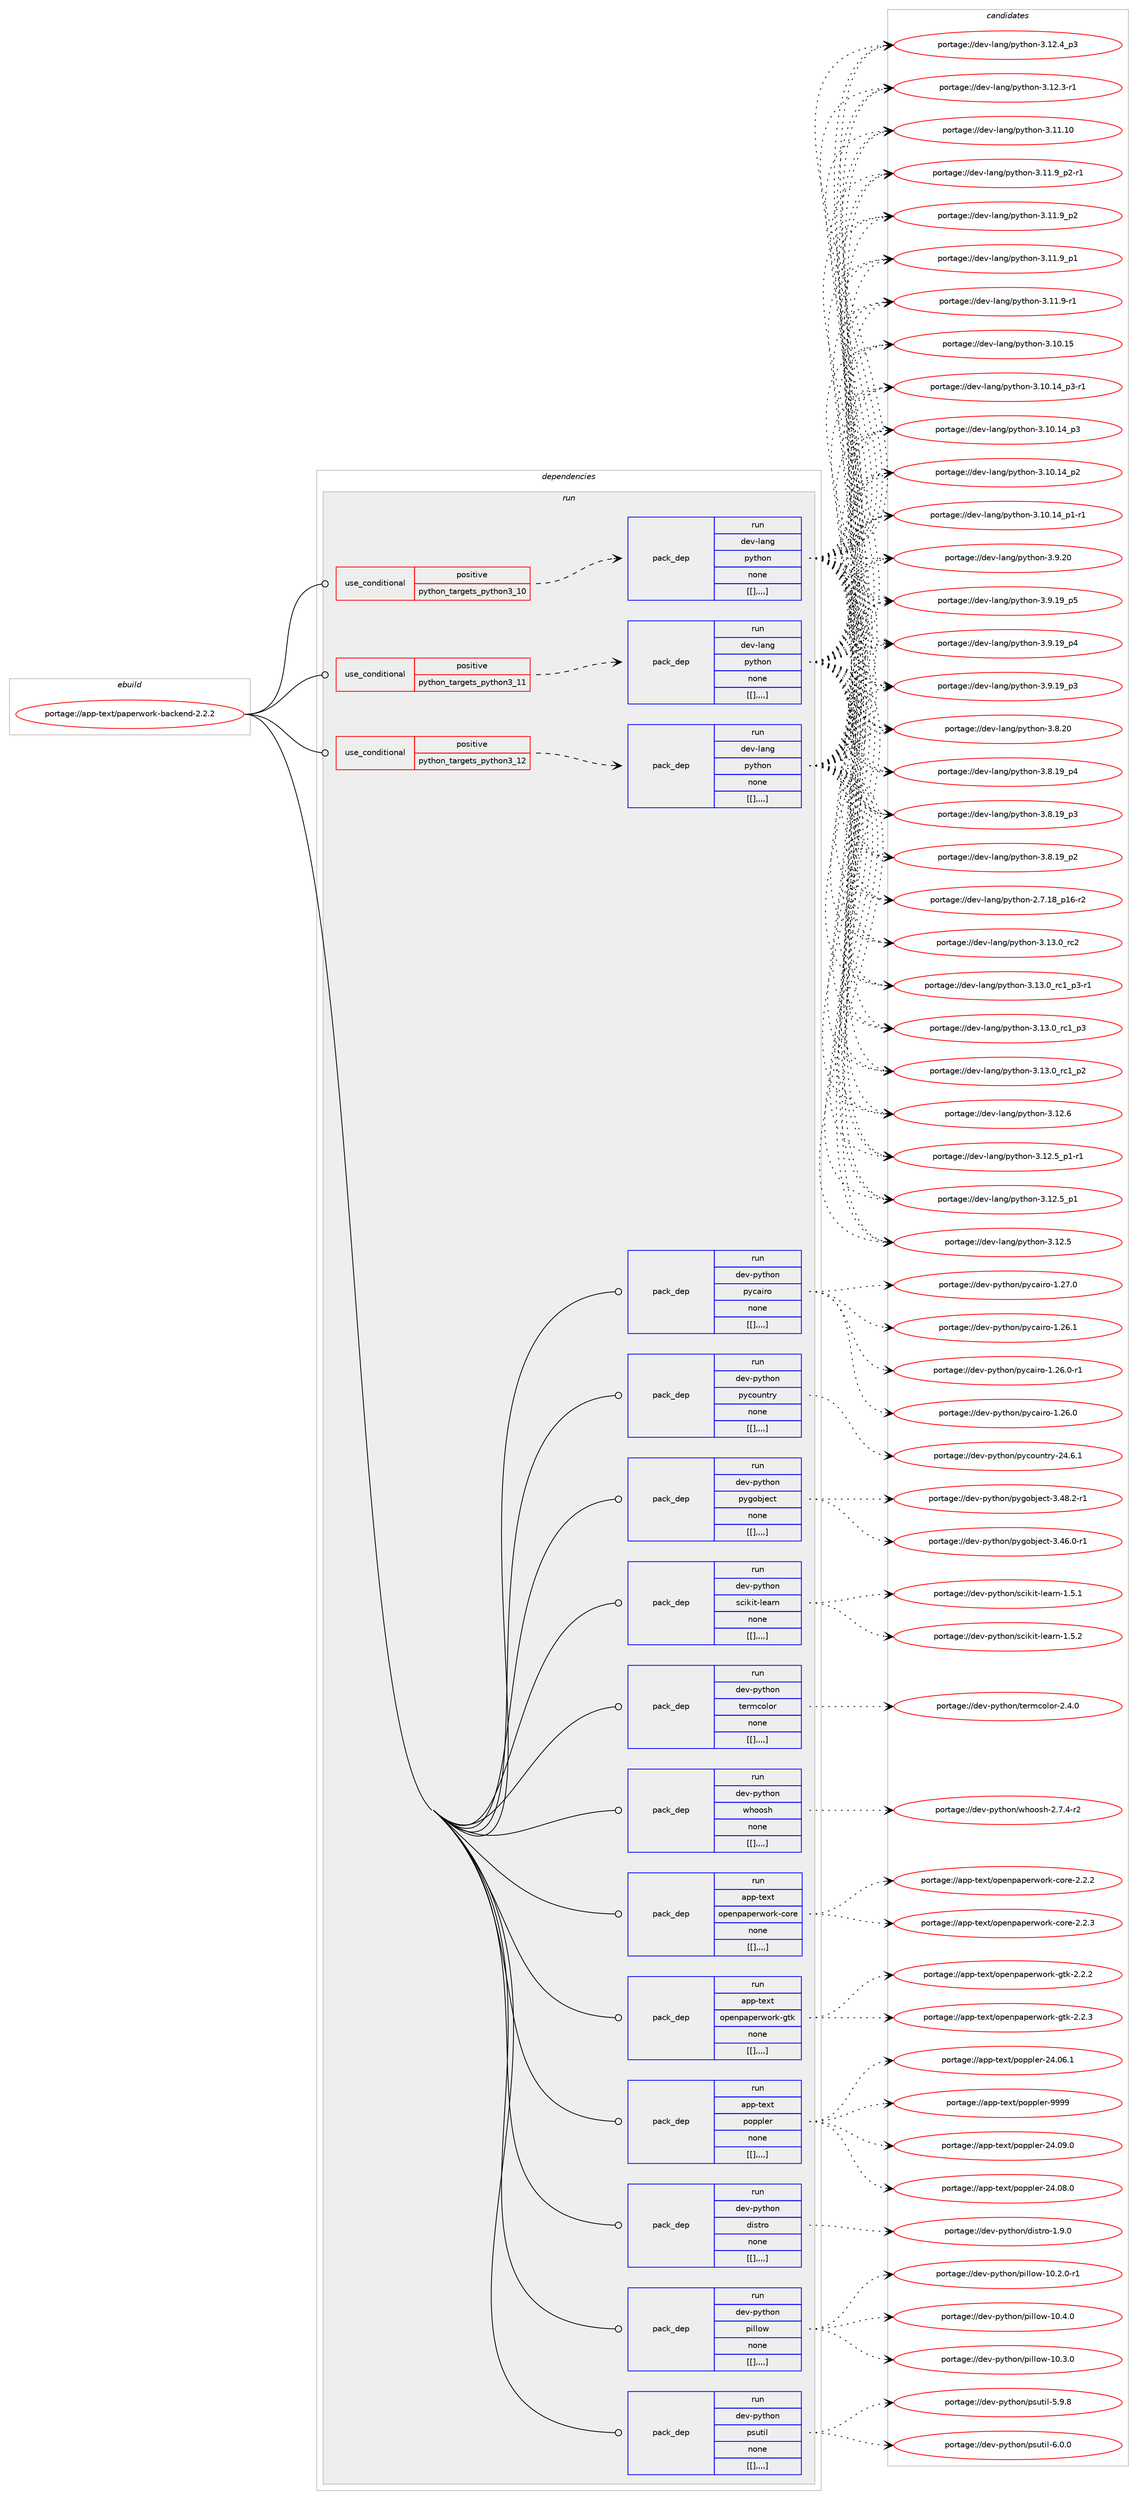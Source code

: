 digraph prolog {

# *************
# Graph options
# *************

newrank=true;
concentrate=true;
compound=true;
graph [rankdir=LR,fontname=Helvetica,fontsize=10,ranksep=1.5];#, ranksep=2.5, nodesep=0.2];
edge  [arrowhead=vee];
node  [fontname=Helvetica,fontsize=10];

# **********
# The ebuild
# **********

subgraph cluster_leftcol {
color=gray;
label=<<i>ebuild</i>>;
id [label="portage://app-text/paperwork-backend-2.2.2", color=red, width=4, href="../app-text/paperwork-backend-2.2.2.svg"];
}

# ****************
# The dependencies
# ****************

subgraph cluster_midcol {
color=gray;
label=<<i>dependencies</i>>;
subgraph cluster_compile {
fillcolor="#eeeeee";
style=filled;
label=<<i>compile</i>>;
}
subgraph cluster_compileandrun {
fillcolor="#eeeeee";
style=filled;
label=<<i>compile and run</i>>;
}
subgraph cluster_run {
fillcolor="#eeeeee";
style=filled;
label=<<i>run</i>>;
subgraph cond15482 {
dependency57332 [label=<<TABLE BORDER="0" CELLBORDER="1" CELLSPACING="0" CELLPADDING="4"><TR><TD ROWSPAN="3" CELLPADDING="10">use_conditional</TD></TR><TR><TD>positive</TD></TR><TR><TD>python_targets_python3_10</TD></TR></TABLE>>, shape=none, color=red];
subgraph pack41345 {
dependency57333 [label=<<TABLE BORDER="0" CELLBORDER="1" CELLSPACING="0" CELLPADDING="4" WIDTH="220"><TR><TD ROWSPAN="6" CELLPADDING="30">pack_dep</TD></TR><TR><TD WIDTH="110">run</TD></TR><TR><TD>dev-lang</TD></TR><TR><TD>python</TD></TR><TR><TD>none</TD></TR><TR><TD>[[],,,,]</TD></TR></TABLE>>, shape=none, color=blue];
}
dependency57332:e -> dependency57333:w [weight=20,style="dashed",arrowhead="vee"];
}
id:e -> dependency57332:w [weight=20,style="solid",arrowhead="odot"];
subgraph cond15483 {
dependency57334 [label=<<TABLE BORDER="0" CELLBORDER="1" CELLSPACING="0" CELLPADDING="4"><TR><TD ROWSPAN="3" CELLPADDING="10">use_conditional</TD></TR><TR><TD>positive</TD></TR><TR><TD>python_targets_python3_11</TD></TR></TABLE>>, shape=none, color=red];
subgraph pack41346 {
dependency57335 [label=<<TABLE BORDER="0" CELLBORDER="1" CELLSPACING="0" CELLPADDING="4" WIDTH="220"><TR><TD ROWSPAN="6" CELLPADDING="30">pack_dep</TD></TR><TR><TD WIDTH="110">run</TD></TR><TR><TD>dev-lang</TD></TR><TR><TD>python</TD></TR><TR><TD>none</TD></TR><TR><TD>[[],,,,]</TD></TR></TABLE>>, shape=none, color=blue];
}
dependency57334:e -> dependency57335:w [weight=20,style="dashed",arrowhead="vee"];
}
id:e -> dependency57334:w [weight=20,style="solid",arrowhead="odot"];
subgraph cond15484 {
dependency57336 [label=<<TABLE BORDER="0" CELLBORDER="1" CELLSPACING="0" CELLPADDING="4"><TR><TD ROWSPAN="3" CELLPADDING="10">use_conditional</TD></TR><TR><TD>positive</TD></TR><TR><TD>python_targets_python3_12</TD></TR></TABLE>>, shape=none, color=red];
subgraph pack41347 {
dependency57337 [label=<<TABLE BORDER="0" CELLBORDER="1" CELLSPACING="0" CELLPADDING="4" WIDTH="220"><TR><TD ROWSPAN="6" CELLPADDING="30">pack_dep</TD></TR><TR><TD WIDTH="110">run</TD></TR><TR><TD>dev-lang</TD></TR><TR><TD>python</TD></TR><TR><TD>none</TD></TR><TR><TD>[[],,,,]</TD></TR></TABLE>>, shape=none, color=blue];
}
dependency57336:e -> dependency57337:w [weight=20,style="dashed",arrowhead="vee"];
}
id:e -> dependency57336:w [weight=20,style="solid",arrowhead="odot"];
subgraph pack41348 {
dependency57338 [label=<<TABLE BORDER="0" CELLBORDER="1" CELLSPACING="0" CELLPADDING="4" WIDTH="220"><TR><TD ROWSPAN="6" CELLPADDING="30">pack_dep</TD></TR><TR><TD WIDTH="110">run</TD></TR><TR><TD>app-text</TD></TR><TR><TD>openpaperwork-core</TD></TR><TR><TD>none</TD></TR><TR><TD>[[],,,,]</TD></TR></TABLE>>, shape=none, color=blue];
}
id:e -> dependency57338:w [weight=20,style="solid",arrowhead="odot"];
subgraph pack41349 {
dependency57339 [label=<<TABLE BORDER="0" CELLBORDER="1" CELLSPACING="0" CELLPADDING="4" WIDTH="220"><TR><TD ROWSPAN="6" CELLPADDING="30">pack_dep</TD></TR><TR><TD WIDTH="110">run</TD></TR><TR><TD>app-text</TD></TR><TR><TD>openpaperwork-gtk</TD></TR><TR><TD>none</TD></TR><TR><TD>[[],,,,]</TD></TR></TABLE>>, shape=none, color=blue];
}
id:e -> dependency57339:w [weight=20,style="solid",arrowhead="odot"];
subgraph pack41350 {
dependency57340 [label=<<TABLE BORDER="0" CELLBORDER="1" CELLSPACING="0" CELLPADDING="4" WIDTH="220"><TR><TD ROWSPAN="6" CELLPADDING="30">pack_dep</TD></TR><TR><TD WIDTH="110">run</TD></TR><TR><TD>app-text</TD></TR><TR><TD>poppler</TD></TR><TR><TD>none</TD></TR><TR><TD>[[],,,,]</TD></TR></TABLE>>, shape=none, color=blue];
}
id:e -> dependency57340:w [weight=20,style="solid",arrowhead="odot"];
subgraph pack41351 {
dependency57341 [label=<<TABLE BORDER="0" CELLBORDER="1" CELLSPACING="0" CELLPADDING="4" WIDTH="220"><TR><TD ROWSPAN="6" CELLPADDING="30">pack_dep</TD></TR><TR><TD WIDTH="110">run</TD></TR><TR><TD>dev-python</TD></TR><TR><TD>distro</TD></TR><TR><TD>none</TD></TR><TR><TD>[[],,,,]</TD></TR></TABLE>>, shape=none, color=blue];
}
id:e -> dependency57341:w [weight=20,style="solid",arrowhead="odot"];
subgraph pack41352 {
dependency57342 [label=<<TABLE BORDER="0" CELLBORDER="1" CELLSPACING="0" CELLPADDING="4" WIDTH="220"><TR><TD ROWSPAN="6" CELLPADDING="30">pack_dep</TD></TR><TR><TD WIDTH="110">run</TD></TR><TR><TD>dev-python</TD></TR><TR><TD>pillow</TD></TR><TR><TD>none</TD></TR><TR><TD>[[],,,,]</TD></TR></TABLE>>, shape=none, color=blue];
}
id:e -> dependency57342:w [weight=20,style="solid",arrowhead="odot"];
subgraph pack41353 {
dependency57343 [label=<<TABLE BORDER="0" CELLBORDER="1" CELLSPACING="0" CELLPADDING="4" WIDTH="220"><TR><TD ROWSPAN="6" CELLPADDING="30">pack_dep</TD></TR><TR><TD WIDTH="110">run</TD></TR><TR><TD>dev-python</TD></TR><TR><TD>psutil</TD></TR><TR><TD>none</TD></TR><TR><TD>[[],,,,]</TD></TR></TABLE>>, shape=none, color=blue];
}
id:e -> dependency57343:w [weight=20,style="solid",arrowhead="odot"];
subgraph pack41354 {
dependency57344 [label=<<TABLE BORDER="0" CELLBORDER="1" CELLSPACING="0" CELLPADDING="4" WIDTH="220"><TR><TD ROWSPAN="6" CELLPADDING="30">pack_dep</TD></TR><TR><TD WIDTH="110">run</TD></TR><TR><TD>dev-python</TD></TR><TR><TD>pycairo</TD></TR><TR><TD>none</TD></TR><TR><TD>[[],,,,]</TD></TR></TABLE>>, shape=none, color=blue];
}
id:e -> dependency57344:w [weight=20,style="solid",arrowhead="odot"];
subgraph pack41355 {
dependency57345 [label=<<TABLE BORDER="0" CELLBORDER="1" CELLSPACING="0" CELLPADDING="4" WIDTH="220"><TR><TD ROWSPAN="6" CELLPADDING="30">pack_dep</TD></TR><TR><TD WIDTH="110">run</TD></TR><TR><TD>dev-python</TD></TR><TR><TD>pycountry</TD></TR><TR><TD>none</TD></TR><TR><TD>[[],,,,]</TD></TR></TABLE>>, shape=none, color=blue];
}
id:e -> dependency57345:w [weight=20,style="solid",arrowhead="odot"];
subgraph pack41356 {
dependency57346 [label=<<TABLE BORDER="0" CELLBORDER="1" CELLSPACING="0" CELLPADDING="4" WIDTH="220"><TR><TD ROWSPAN="6" CELLPADDING="30">pack_dep</TD></TR><TR><TD WIDTH="110">run</TD></TR><TR><TD>dev-python</TD></TR><TR><TD>pygobject</TD></TR><TR><TD>none</TD></TR><TR><TD>[[],,,,]</TD></TR></TABLE>>, shape=none, color=blue];
}
id:e -> dependency57346:w [weight=20,style="solid",arrowhead="odot"];
subgraph pack41357 {
dependency57347 [label=<<TABLE BORDER="0" CELLBORDER="1" CELLSPACING="0" CELLPADDING="4" WIDTH="220"><TR><TD ROWSPAN="6" CELLPADDING="30">pack_dep</TD></TR><TR><TD WIDTH="110">run</TD></TR><TR><TD>dev-python</TD></TR><TR><TD>scikit-learn</TD></TR><TR><TD>none</TD></TR><TR><TD>[[],,,,]</TD></TR></TABLE>>, shape=none, color=blue];
}
id:e -> dependency57347:w [weight=20,style="solid",arrowhead="odot"];
subgraph pack41358 {
dependency57348 [label=<<TABLE BORDER="0" CELLBORDER="1" CELLSPACING="0" CELLPADDING="4" WIDTH="220"><TR><TD ROWSPAN="6" CELLPADDING="30">pack_dep</TD></TR><TR><TD WIDTH="110">run</TD></TR><TR><TD>dev-python</TD></TR><TR><TD>termcolor</TD></TR><TR><TD>none</TD></TR><TR><TD>[[],,,,]</TD></TR></TABLE>>, shape=none, color=blue];
}
id:e -> dependency57348:w [weight=20,style="solid",arrowhead="odot"];
subgraph pack41359 {
dependency57349 [label=<<TABLE BORDER="0" CELLBORDER="1" CELLSPACING="0" CELLPADDING="4" WIDTH="220"><TR><TD ROWSPAN="6" CELLPADDING="30">pack_dep</TD></TR><TR><TD WIDTH="110">run</TD></TR><TR><TD>dev-python</TD></TR><TR><TD>whoosh</TD></TR><TR><TD>none</TD></TR><TR><TD>[[],,,,]</TD></TR></TABLE>>, shape=none, color=blue];
}
id:e -> dependency57349:w [weight=20,style="solid",arrowhead="odot"];
}
}

# **************
# The candidates
# **************

subgraph cluster_choices {
rank=same;
color=gray;
label=<<i>candidates</i>>;

subgraph choice41345 {
color=black;
nodesep=1;
choice10010111845108971101034711212111610411111045514649514648951149950 [label="portage://dev-lang/python-3.13.0_rc2", color=red, width=4,href="../dev-lang/python-3.13.0_rc2.svg"];
choice1001011184510897110103471121211161041111104551464951464895114994995112514511449 [label="portage://dev-lang/python-3.13.0_rc1_p3-r1", color=red, width=4,href="../dev-lang/python-3.13.0_rc1_p3-r1.svg"];
choice100101118451089711010347112121116104111110455146495146489511499499511251 [label="portage://dev-lang/python-3.13.0_rc1_p3", color=red, width=4,href="../dev-lang/python-3.13.0_rc1_p3.svg"];
choice100101118451089711010347112121116104111110455146495146489511499499511250 [label="portage://dev-lang/python-3.13.0_rc1_p2", color=red, width=4,href="../dev-lang/python-3.13.0_rc1_p2.svg"];
choice10010111845108971101034711212111610411111045514649504654 [label="portage://dev-lang/python-3.12.6", color=red, width=4,href="../dev-lang/python-3.12.6.svg"];
choice1001011184510897110103471121211161041111104551464950465395112494511449 [label="portage://dev-lang/python-3.12.5_p1-r1", color=red, width=4,href="../dev-lang/python-3.12.5_p1-r1.svg"];
choice100101118451089711010347112121116104111110455146495046539511249 [label="portage://dev-lang/python-3.12.5_p1", color=red, width=4,href="../dev-lang/python-3.12.5_p1.svg"];
choice10010111845108971101034711212111610411111045514649504653 [label="portage://dev-lang/python-3.12.5", color=red, width=4,href="../dev-lang/python-3.12.5.svg"];
choice100101118451089711010347112121116104111110455146495046529511251 [label="portage://dev-lang/python-3.12.4_p3", color=red, width=4,href="../dev-lang/python-3.12.4_p3.svg"];
choice100101118451089711010347112121116104111110455146495046514511449 [label="portage://dev-lang/python-3.12.3-r1", color=red, width=4,href="../dev-lang/python-3.12.3-r1.svg"];
choice1001011184510897110103471121211161041111104551464949464948 [label="portage://dev-lang/python-3.11.10", color=red, width=4,href="../dev-lang/python-3.11.10.svg"];
choice1001011184510897110103471121211161041111104551464949465795112504511449 [label="portage://dev-lang/python-3.11.9_p2-r1", color=red, width=4,href="../dev-lang/python-3.11.9_p2-r1.svg"];
choice100101118451089711010347112121116104111110455146494946579511250 [label="portage://dev-lang/python-3.11.9_p2", color=red, width=4,href="../dev-lang/python-3.11.9_p2.svg"];
choice100101118451089711010347112121116104111110455146494946579511249 [label="portage://dev-lang/python-3.11.9_p1", color=red, width=4,href="../dev-lang/python-3.11.9_p1.svg"];
choice100101118451089711010347112121116104111110455146494946574511449 [label="portage://dev-lang/python-3.11.9-r1", color=red, width=4,href="../dev-lang/python-3.11.9-r1.svg"];
choice1001011184510897110103471121211161041111104551464948464953 [label="portage://dev-lang/python-3.10.15", color=red, width=4,href="../dev-lang/python-3.10.15.svg"];
choice100101118451089711010347112121116104111110455146494846495295112514511449 [label="portage://dev-lang/python-3.10.14_p3-r1", color=red, width=4,href="../dev-lang/python-3.10.14_p3-r1.svg"];
choice10010111845108971101034711212111610411111045514649484649529511251 [label="portage://dev-lang/python-3.10.14_p3", color=red, width=4,href="../dev-lang/python-3.10.14_p3.svg"];
choice10010111845108971101034711212111610411111045514649484649529511250 [label="portage://dev-lang/python-3.10.14_p2", color=red, width=4,href="../dev-lang/python-3.10.14_p2.svg"];
choice100101118451089711010347112121116104111110455146494846495295112494511449 [label="portage://dev-lang/python-3.10.14_p1-r1", color=red, width=4,href="../dev-lang/python-3.10.14_p1-r1.svg"];
choice10010111845108971101034711212111610411111045514657465048 [label="portage://dev-lang/python-3.9.20", color=red, width=4,href="../dev-lang/python-3.9.20.svg"];
choice100101118451089711010347112121116104111110455146574649579511253 [label="portage://dev-lang/python-3.9.19_p5", color=red, width=4,href="../dev-lang/python-3.9.19_p5.svg"];
choice100101118451089711010347112121116104111110455146574649579511252 [label="portage://dev-lang/python-3.9.19_p4", color=red, width=4,href="../dev-lang/python-3.9.19_p4.svg"];
choice100101118451089711010347112121116104111110455146574649579511251 [label="portage://dev-lang/python-3.9.19_p3", color=red, width=4,href="../dev-lang/python-3.9.19_p3.svg"];
choice10010111845108971101034711212111610411111045514656465048 [label="portage://dev-lang/python-3.8.20", color=red, width=4,href="../dev-lang/python-3.8.20.svg"];
choice100101118451089711010347112121116104111110455146564649579511252 [label="portage://dev-lang/python-3.8.19_p4", color=red, width=4,href="../dev-lang/python-3.8.19_p4.svg"];
choice100101118451089711010347112121116104111110455146564649579511251 [label="portage://dev-lang/python-3.8.19_p3", color=red, width=4,href="../dev-lang/python-3.8.19_p3.svg"];
choice100101118451089711010347112121116104111110455146564649579511250 [label="portage://dev-lang/python-3.8.19_p2", color=red, width=4,href="../dev-lang/python-3.8.19_p2.svg"];
choice100101118451089711010347112121116104111110455046554649569511249544511450 [label="portage://dev-lang/python-2.7.18_p16-r2", color=red, width=4,href="../dev-lang/python-2.7.18_p16-r2.svg"];
dependency57333:e -> choice10010111845108971101034711212111610411111045514649514648951149950:w [style=dotted,weight="100"];
dependency57333:e -> choice1001011184510897110103471121211161041111104551464951464895114994995112514511449:w [style=dotted,weight="100"];
dependency57333:e -> choice100101118451089711010347112121116104111110455146495146489511499499511251:w [style=dotted,weight="100"];
dependency57333:e -> choice100101118451089711010347112121116104111110455146495146489511499499511250:w [style=dotted,weight="100"];
dependency57333:e -> choice10010111845108971101034711212111610411111045514649504654:w [style=dotted,weight="100"];
dependency57333:e -> choice1001011184510897110103471121211161041111104551464950465395112494511449:w [style=dotted,weight="100"];
dependency57333:e -> choice100101118451089711010347112121116104111110455146495046539511249:w [style=dotted,weight="100"];
dependency57333:e -> choice10010111845108971101034711212111610411111045514649504653:w [style=dotted,weight="100"];
dependency57333:e -> choice100101118451089711010347112121116104111110455146495046529511251:w [style=dotted,weight="100"];
dependency57333:e -> choice100101118451089711010347112121116104111110455146495046514511449:w [style=dotted,weight="100"];
dependency57333:e -> choice1001011184510897110103471121211161041111104551464949464948:w [style=dotted,weight="100"];
dependency57333:e -> choice1001011184510897110103471121211161041111104551464949465795112504511449:w [style=dotted,weight="100"];
dependency57333:e -> choice100101118451089711010347112121116104111110455146494946579511250:w [style=dotted,weight="100"];
dependency57333:e -> choice100101118451089711010347112121116104111110455146494946579511249:w [style=dotted,weight="100"];
dependency57333:e -> choice100101118451089711010347112121116104111110455146494946574511449:w [style=dotted,weight="100"];
dependency57333:e -> choice1001011184510897110103471121211161041111104551464948464953:w [style=dotted,weight="100"];
dependency57333:e -> choice100101118451089711010347112121116104111110455146494846495295112514511449:w [style=dotted,weight="100"];
dependency57333:e -> choice10010111845108971101034711212111610411111045514649484649529511251:w [style=dotted,weight="100"];
dependency57333:e -> choice10010111845108971101034711212111610411111045514649484649529511250:w [style=dotted,weight="100"];
dependency57333:e -> choice100101118451089711010347112121116104111110455146494846495295112494511449:w [style=dotted,weight="100"];
dependency57333:e -> choice10010111845108971101034711212111610411111045514657465048:w [style=dotted,weight="100"];
dependency57333:e -> choice100101118451089711010347112121116104111110455146574649579511253:w [style=dotted,weight="100"];
dependency57333:e -> choice100101118451089711010347112121116104111110455146574649579511252:w [style=dotted,weight="100"];
dependency57333:e -> choice100101118451089711010347112121116104111110455146574649579511251:w [style=dotted,weight="100"];
dependency57333:e -> choice10010111845108971101034711212111610411111045514656465048:w [style=dotted,weight="100"];
dependency57333:e -> choice100101118451089711010347112121116104111110455146564649579511252:w [style=dotted,weight="100"];
dependency57333:e -> choice100101118451089711010347112121116104111110455146564649579511251:w [style=dotted,weight="100"];
dependency57333:e -> choice100101118451089711010347112121116104111110455146564649579511250:w [style=dotted,weight="100"];
dependency57333:e -> choice100101118451089711010347112121116104111110455046554649569511249544511450:w [style=dotted,weight="100"];
}
subgraph choice41346 {
color=black;
nodesep=1;
choice10010111845108971101034711212111610411111045514649514648951149950 [label="portage://dev-lang/python-3.13.0_rc2", color=red, width=4,href="../dev-lang/python-3.13.0_rc2.svg"];
choice1001011184510897110103471121211161041111104551464951464895114994995112514511449 [label="portage://dev-lang/python-3.13.0_rc1_p3-r1", color=red, width=4,href="../dev-lang/python-3.13.0_rc1_p3-r1.svg"];
choice100101118451089711010347112121116104111110455146495146489511499499511251 [label="portage://dev-lang/python-3.13.0_rc1_p3", color=red, width=4,href="../dev-lang/python-3.13.0_rc1_p3.svg"];
choice100101118451089711010347112121116104111110455146495146489511499499511250 [label="portage://dev-lang/python-3.13.0_rc1_p2", color=red, width=4,href="../dev-lang/python-3.13.0_rc1_p2.svg"];
choice10010111845108971101034711212111610411111045514649504654 [label="portage://dev-lang/python-3.12.6", color=red, width=4,href="../dev-lang/python-3.12.6.svg"];
choice1001011184510897110103471121211161041111104551464950465395112494511449 [label="portage://dev-lang/python-3.12.5_p1-r1", color=red, width=4,href="../dev-lang/python-3.12.5_p1-r1.svg"];
choice100101118451089711010347112121116104111110455146495046539511249 [label="portage://dev-lang/python-3.12.5_p1", color=red, width=4,href="../dev-lang/python-3.12.5_p1.svg"];
choice10010111845108971101034711212111610411111045514649504653 [label="portage://dev-lang/python-3.12.5", color=red, width=4,href="../dev-lang/python-3.12.5.svg"];
choice100101118451089711010347112121116104111110455146495046529511251 [label="portage://dev-lang/python-3.12.4_p3", color=red, width=4,href="../dev-lang/python-3.12.4_p3.svg"];
choice100101118451089711010347112121116104111110455146495046514511449 [label="portage://dev-lang/python-3.12.3-r1", color=red, width=4,href="../dev-lang/python-3.12.3-r1.svg"];
choice1001011184510897110103471121211161041111104551464949464948 [label="portage://dev-lang/python-3.11.10", color=red, width=4,href="../dev-lang/python-3.11.10.svg"];
choice1001011184510897110103471121211161041111104551464949465795112504511449 [label="portage://dev-lang/python-3.11.9_p2-r1", color=red, width=4,href="../dev-lang/python-3.11.9_p2-r1.svg"];
choice100101118451089711010347112121116104111110455146494946579511250 [label="portage://dev-lang/python-3.11.9_p2", color=red, width=4,href="../dev-lang/python-3.11.9_p2.svg"];
choice100101118451089711010347112121116104111110455146494946579511249 [label="portage://dev-lang/python-3.11.9_p1", color=red, width=4,href="../dev-lang/python-3.11.9_p1.svg"];
choice100101118451089711010347112121116104111110455146494946574511449 [label="portage://dev-lang/python-3.11.9-r1", color=red, width=4,href="../dev-lang/python-3.11.9-r1.svg"];
choice1001011184510897110103471121211161041111104551464948464953 [label="portage://dev-lang/python-3.10.15", color=red, width=4,href="../dev-lang/python-3.10.15.svg"];
choice100101118451089711010347112121116104111110455146494846495295112514511449 [label="portage://dev-lang/python-3.10.14_p3-r1", color=red, width=4,href="../dev-lang/python-3.10.14_p3-r1.svg"];
choice10010111845108971101034711212111610411111045514649484649529511251 [label="portage://dev-lang/python-3.10.14_p3", color=red, width=4,href="../dev-lang/python-3.10.14_p3.svg"];
choice10010111845108971101034711212111610411111045514649484649529511250 [label="portage://dev-lang/python-3.10.14_p2", color=red, width=4,href="../dev-lang/python-3.10.14_p2.svg"];
choice100101118451089711010347112121116104111110455146494846495295112494511449 [label="portage://dev-lang/python-3.10.14_p1-r1", color=red, width=4,href="../dev-lang/python-3.10.14_p1-r1.svg"];
choice10010111845108971101034711212111610411111045514657465048 [label="portage://dev-lang/python-3.9.20", color=red, width=4,href="../dev-lang/python-3.9.20.svg"];
choice100101118451089711010347112121116104111110455146574649579511253 [label="portage://dev-lang/python-3.9.19_p5", color=red, width=4,href="../dev-lang/python-3.9.19_p5.svg"];
choice100101118451089711010347112121116104111110455146574649579511252 [label="portage://dev-lang/python-3.9.19_p4", color=red, width=4,href="../dev-lang/python-3.9.19_p4.svg"];
choice100101118451089711010347112121116104111110455146574649579511251 [label="portage://dev-lang/python-3.9.19_p3", color=red, width=4,href="../dev-lang/python-3.9.19_p3.svg"];
choice10010111845108971101034711212111610411111045514656465048 [label="portage://dev-lang/python-3.8.20", color=red, width=4,href="../dev-lang/python-3.8.20.svg"];
choice100101118451089711010347112121116104111110455146564649579511252 [label="portage://dev-lang/python-3.8.19_p4", color=red, width=4,href="../dev-lang/python-3.8.19_p4.svg"];
choice100101118451089711010347112121116104111110455146564649579511251 [label="portage://dev-lang/python-3.8.19_p3", color=red, width=4,href="../dev-lang/python-3.8.19_p3.svg"];
choice100101118451089711010347112121116104111110455146564649579511250 [label="portage://dev-lang/python-3.8.19_p2", color=red, width=4,href="../dev-lang/python-3.8.19_p2.svg"];
choice100101118451089711010347112121116104111110455046554649569511249544511450 [label="portage://dev-lang/python-2.7.18_p16-r2", color=red, width=4,href="../dev-lang/python-2.7.18_p16-r2.svg"];
dependency57335:e -> choice10010111845108971101034711212111610411111045514649514648951149950:w [style=dotted,weight="100"];
dependency57335:e -> choice1001011184510897110103471121211161041111104551464951464895114994995112514511449:w [style=dotted,weight="100"];
dependency57335:e -> choice100101118451089711010347112121116104111110455146495146489511499499511251:w [style=dotted,weight="100"];
dependency57335:e -> choice100101118451089711010347112121116104111110455146495146489511499499511250:w [style=dotted,weight="100"];
dependency57335:e -> choice10010111845108971101034711212111610411111045514649504654:w [style=dotted,weight="100"];
dependency57335:e -> choice1001011184510897110103471121211161041111104551464950465395112494511449:w [style=dotted,weight="100"];
dependency57335:e -> choice100101118451089711010347112121116104111110455146495046539511249:w [style=dotted,weight="100"];
dependency57335:e -> choice10010111845108971101034711212111610411111045514649504653:w [style=dotted,weight="100"];
dependency57335:e -> choice100101118451089711010347112121116104111110455146495046529511251:w [style=dotted,weight="100"];
dependency57335:e -> choice100101118451089711010347112121116104111110455146495046514511449:w [style=dotted,weight="100"];
dependency57335:e -> choice1001011184510897110103471121211161041111104551464949464948:w [style=dotted,weight="100"];
dependency57335:e -> choice1001011184510897110103471121211161041111104551464949465795112504511449:w [style=dotted,weight="100"];
dependency57335:e -> choice100101118451089711010347112121116104111110455146494946579511250:w [style=dotted,weight="100"];
dependency57335:e -> choice100101118451089711010347112121116104111110455146494946579511249:w [style=dotted,weight="100"];
dependency57335:e -> choice100101118451089711010347112121116104111110455146494946574511449:w [style=dotted,weight="100"];
dependency57335:e -> choice1001011184510897110103471121211161041111104551464948464953:w [style=dotted,weight="100"];
dependency57335:e -> choice100101118451089711010347112121116104111110455146494846495295112514511449:w [style=dotted,weight="100"];
dependency57335:e -> choice10010111845108971101034711212111610411111045514649484649529511251:w [style=dotted,weight="100"];
dependency57335:e -> choice10010111845108971101034711212111610411111045514649484649529511250:w [style=dotted,weight="100"];
dependency57335:e -> choice100101118451089711010347112121116104111110455146494846495295112494511449:w [style=dotted,weight="100"];
dependency57335:e -> choice10010111845108971101034711212111610411111045514657465048:w [style=dotted,weight="100"];
dependency57335:e -> choice100101118451089711010347112121116104111110455146574649579511253:w [style=dotted,weight="100"];
dependency57335:e -> choice100101118451089711010347112121116104111110455146574649579511252:w [style=dotted,weight="100"];
dependency57335:e -> choice100101118451089711010347112121116104111110455146574649579511251:w [style=dotted,weight="100"];
dependency57335:e -> choice10010111845108971101034711212111610411111045514656465048:w [style=dotted,weight="100"];
dependency57335:e -> choice100101118451089711010347112121116104111110455146564649579511252:w [style=dotted,weight="100"];
dependency57335:e -> choice100101118451089711010347112121116104111110455146564649579511251:w [style=dotted,weight="100"];
dependency57335:e -> choice100101118451089711010347112121116104111110455146564649579511250:w [style=dotted,weight="100"];
dependency57335:e -> choice100101118451089711010347112121116104111110455046554649569511249544511450:w [style=dotted,weight="100"];
}
subgraph choice41347 {
color=black;
nodesep=1;
choice10010111845108971101034711212111610411111045514649514648951149950 [label="portage://dev-lang/python-3.13.0_rc2", color=red, width=4,href="../dev-lang/python-3.13.0_rc2.svg"];
choice1001011184510897110103471121211161041111104551464951464895114994995112514511449 [label="portage://dev-lang/python-3.13.0_rc1_p3-r1", color=red, width=4,href="../dev-lang/python-3.13.0_rc1_p3-r1.svg"];
choice100101118451089711010347112121116104111110455146495146489511499499511251 [label="portage://dev-lang/python-3.13.0_rc1_p3", color=red, width=4,href="../dev-lang/python-3.13.0_rc1_p3.svg"];
choice100101118451089711010347112121116104111110455146495146489511499499511250 [label="portage://dev-lang/python-3.13.0_rc1_p2", color=red, width=4,href="../dev-lang/python-3.13.0_rc1_p2.svg"];
choice10010111845108971101034711212111610411111045514649504654 [label="portage://dev-lang/python-3.12.6", color=red, width=4,href="../dev-lang/python-3.12.6.svg"];
choice1001011184510897110103471121211161041111104551464950465395112494511449 [label="portage://dev-lang/python-3.12.5_p1-r1", color=red, width=4,href="../dev-lang/python-3.12.5_p1-r1.svg"];
choice100101118451089711010347112121116104111110455146495046539511249 [label="portage://dev-lang/python-3.12.5_p1", color=red, width=4,href="../dev-lang/python-3.12.5_p1.svg"];
choice10010111845108971101034711212111610411111045514649504653 [label="portage://dev-lang/python-3.12.5", color=red, width=4,href="../dev-lang/python-3.12.5.svg"];
choice100101118451089711010347112121116104111110455146495046529511251 [label="portage://dev-lang/python-3.12.4_p3", color=red, width=4,href="../dev-lang/python-3.12.4_p3.svg"];
choice100101118451089711010347112121116104111110455146495046514511449 [label="portage://dev-lang/python-3.12.3-r1", color=red, width=4,href="../dev-lang/python-3.12.3-r1.svg"];
choice1001011184510897110103471121211161041111104551464949464948 [label="portage://dev-lang/python-3.11.10", color=red, width=4,href="../dev-lang/python-3.11.10.svg"];
choice1001011184510897110103471121211161041111104551464949465795112504511449 [label="portage://dev-lang/python-3.11.9_p2-r1", color=red, width=4,href="../dev-lang/python-3.11.9_p2-r1.svg"];
choice100101118451089711010347112121116104111110455146494946579511250 [label="portage://dev-lang/python-3.11.9_p2", color=red, width=4,href="../dev-lang/python-3.11.9_p2.svg"];
choice100101118451089711010347112121116104111110455146494946579511249 [label="portage://dev-lang/python-3.11.9_p1", color=red, width=4,href="../dev-lang/python-3.11.9_p1.svg"];
choice100101118451089711010347112121116104111110455146494946574511449 [label="portage://dev-lang/python-3.11.9-r1", color=red, width=4,href="../dev-lang/python-3.11.9-r1.svg"];
choice1001011184510897110103471121211161041111104551464948464953 [label="portage://dev-lang/python-3.10.15", color=red, width=4,href="../dev-lang/python-3.10.15.svg"];
choice100101118451089711010347112121116104111110455146494846495295112514511449 [label="portage://dev-lang/python-3.10.14_p3-r1", color=red, width=4,href="../dev-lang/python-3.10.14_p3-r1.svg"];
choice10010111845108971101034711212111610411111045514649484649529511251 [label="portage://dev-lang/python-3.10.14_p3", color=red, width=4,href="../dev-lang/python-3.10.14_p3.svg"];
choice10010111845108971101034711212111610411111045514649484649529511250 [label="portage://dev-lang/python-3.10.14_p2", color=red, width=4,href="../dev-lang/python-3.10.14_p2.svg"];
choice100101118451089711010347112121116104111110455146494846495295112494511449 [label="portage://dev-lang/python-3.10.14_p1-r1", color=red, width=4,href="../dev-lang/python-3.10.14_p1-r1.svg"];
choice10010111845108971101034711212111610411111045514657465048 [label="portage://dev-lang/python-3.9.20", color=red, width=4,href="../dev-lang/python-3.9.20.svg"];
choice100101118451089711010347112121116104111110455146574649579511253 [label="portage://dev-lang/python-3.9.19_p5", color=red, width=4,href="../dev-lang/python-3.9.19_p5.svg"];
choice100101118451089711010347112121116104111110455146574649579511252 [label="portage://dev-lang/python-3.9.19_p4", color=red, width=4,href="../dev-lang/python-3.9.19_p4.svg"];
choice100101118451089711010347112121116104111110455146574649579511251 [label="portage://dev-lang/python-3.9.19_p3", color=red, width=4,href="../dev-lang/python-3.9.19_p3.svg"];
choice10010111845108971101034711212111610411111045514656465048 [label="portage://dev-lang/python-3.8.20", color=red, width=4,href="../dev-lang/python-3.8.20.svg"];
choice100101118451089711010347112121116104111110455146564649579511252 [label="portage://dev-lang/python-3.8.19_p4", color=red, width=4,href="../dev-lang/python-3.8.19_p4.svg"];
choice100101118451089711010347112121116104111110455146564649579511251 [label="portage://dev-lang/python-3.8.19_p3", color=red, width=4,href="../dev-lang/python-3.8.19_p3.svg"];
choice100101118451089711010347112121116104111110455146564649579511250 [label="portage://dev-lang/python-3.8.19_p2", color=red, width=4,href="../dev-lang/python-3.8.19_p2.svg"];
choice100101118451089711010347112121116104111110455046554649569511249544511450 [label="portage://dev-lang/python-2.7.18_p16-r2", color=red, width=4,href="../dev-lang/python-2.7.18_p16-r2.svg"];
dependency57337:e -> choice10010111845108971101034711212111610411111045514649514648951149950:w [style=dotted,weight="100"];
dependency57337:e -> choice1001011184510897110103471121211161041111104551464951464895114994995112514511449:w [style=dotted,weight="100"];
dependency57337:e -> choice100101118451089711010347112121116104111110455146495146489511499499511251:w [style=dotted,weight="100"];
dependency57337:e -> choice100101118451089711010347112121116104111110455146495146489511499499511250:w [style=dotted,weight="100"];
dependency57337:e -> choice10010111845108971101034711212111610411111045514649504654:w [style=dotted,weight="100"];
dependency57337:e -> choice1001011184510897110103471121211161041111104551464950465395112494511449:w [style=dotted,weight="100"];
dependency57337:e -> choice100101118451089711010347112121116104111110455146495046539511249:w [style=dotted,weight="100"];
dependency57337:e -> choice10010111845108971101034711212111610411111045514649504653:w [style=dotted,weight="100"];
dependency57337:e -> choice100101118451089711010347112121116104111110455146495046529511251:w [style=dotted,weight="100"];
dependency57337:e -> choice100101118451089711010347112121116104111110455146495046514511449:w [style=dotted,weight="100"];
dependency57337:e -> choice1001011184510897110103471121211161041111104551464949464948:w [style=dotted,weight="100"];
dependency57337:e -> choice1001011184510897110103471121211161041111104551464949465795112504511449:w [style=dotted,weight="100"];
dependency57337:e -> choice100101118451089711010347112121116104111110455146494946579511250:w [style=dotted,weight="100"];
dependency57337:e -> choice100101118451089711010347112121116104111110455146494946579511249:w [style=dotted,weight="100"];
dependency57337:e -> choice100101118451089711010347112121116104111110455146494946574511449:w [style=dotted,weight="100"];
dependency57337:e -> choice1001011184510897110103471121211161041111104551464948464953:w [style=dotted,weight="100"];
dependency57337:e -> choice100101118451089711010347112121116104111110455146494846495295112514511449:w [style=dotted,weight="100"];
dependency57337:e -> choice10010111845108971101034711212111610411111045514649484649529511251:w [style=dotted,weight="100"];
dependency57337:e -> choice10010111845108971101034711212111610411111045514649484649529511250:w [style=dotted,weight="100"];
dependency57337:e -> choice100101118451089711010347112121116104111110455146494846495295112494511449:w [style=dotted,weight="100"];
dependency57337:e -> choice10010111845108971101034711212111610411111045514657465048:w [style=dotted,weight="100"];
dependency57337:e -> choice100101118451089711010347112121116104111110455146574649579511253:w [style=dotted,weight="100"];
dependency57337:e -> choice100101118451089711010347112121116104111110455146574649579511252:w [style=dotted,weight="100"];
dependency57337:e -> choice100101118451089711010347112121116104111110455146574649579511251:w [style=dotted,weight="100"];
dependency57337:e -> choice10010111845108971101034711212111610411111045514656465048:w [style=dotted,weight="100"];
dependency57337:e -> choice100101118451089711010347112121116104111110455146564649579511252:w [style=dotted,weight="100"];
dependency57337:e -> choice100101118451089711010347112121116104111110455146564649579511251:w [style=dotted,weight="100"];
dependency57337:e -> choice100101118451089711010347112121116104111110455146564649579511250:w [style=dotted,weight="100"];
dependency57337:e -> choice100101118451089711010347112121116104111110455046554649569511249544511450:w [style=dotted,weight="100"];
}
subgraph choice41348 {
color=black;
nodesep=1;
choice971121124511610112011647111112101110112971121011141191111141074599111114101455046504651 [label="portage://app-text/openpaperwork-core-2.2.3", color=red, width=4,href="../app-text/openpaperwork-core-2.2.3.svg"];
choice971121124511610112011647111112101110112971121011141191111141074599111114101455046504650 [label="portage://app-text/openpaperwork-core-2.2.2", color=red, width=4,href="../app-text/openpaperwork-core-2.2.2.svg"];
dependency57338:e -> choice971121124511610112011647111112101110112971121011141191111141074599111114101455046504651:w [style=dotted,weight="100"];
dependency57338:e -> choice971121124511610112011647111112101110112971121011141191111141074599111114101455046504650:w [style=dotted,weight="100"];
}
subgraph choice41349 {
color=black;
nodesep=1;
choice9711211245116101120116471111121011101129711210111411911111410745103116107455046504651 [label="portage://app-text/openpaperwork-gtk-2.2.3", color=red, width=4,href="../app-text/openpaperwork-gtk-2.2.3.svg"];
choice9711211245116101120116471111121011101129711210111411911111410745103116107455046504650 [label="portage://app-text/openpaperwork-gtk-2.2.2", color=red, width=4,href="../app-text/openpaperwork-gtk-2.2.2.svg"];
dependency57339:e -> choice9711211245116101120116471111121011101129711210111411911111410745103116107455046504651:w [style=dotted,weight="100"];
dependency57339:e -> choice9711211245116101120116471111121011101129711210111411911111410745103116107455046504650:w [style=dotted,weight="100"];
}
subgraph choice41350 {
color=black;
nodesep=1;
choice9711211245116101120116471121111121121081011144557575757 [label="portage://app-text/poppler-9999", color=red, width=4,href="../app-text/poppler-9999.svg"];
choice9711211245116101120116471121111121121081011144550524648574648 [label="portage://app-text/poppler-24.09.0", color=red, width=4,href="../app-text/poppler-24.09.0.svg"];
choice9711211245116101120116471121111121121081011144550524648564648 [label="portage://app-text/poppler-24.08.0", color=red, width=4,href="../app-text/poppler-24.08.0.svg"];
choice9711211245116101120116471121111121121081011144550524648544649 [label="portage://app-text/poppler-24.06.1", color=red, width=4,href="../app-text/poppler-24.06.1.svg"];
dependency57340:e -> choice9711211245116101120116471121111121121081011144557575757:w [style=dotted,weight="100"];
dependency57340:e -> choice9711211245116101120116471121111121121081011144550524648574648:w [style=dotted,weight="100"];
dependency57340:e -> choice9711211245116101120116471121111121121081011144550524648564648:w [style=dotted,weight="100"];
dependency57340:e -> choice9711211245116101120116471121111121121081011144550524648544649:w [style=dotted,weight="100"];
}
subgraph choice41351 {
color=black;
nodesep=1;
choice1001011184511212111610411111047100105115116114111454946574648 [label="portage://dev-python/distro-1.9.0", color=red, width=4,href="../dev-python/distro-1.9.0.svg"];
dependency57341:e -> choice1001011184511212111610411111047100105115116114111454946574648:w [style=dotted,weight="100"];
}
subgraph choice41352 {
color=black;
nodesep=1;
choice100101118451121211161041111104711210510810811111945494846524648 [label="portage://dev-python/pillow-10.4.0", color=red, width=4,href="../dev-python/pillow-10.4.0.svg"];
choice100101118451121211161041111104711210510810811111945494846514648 [label="portage://dev-python/pillow-10.3.0", color=red, width=4,href="../dev-python/pillow-10.3.0.svg"];
choice1001011184511212111610411111047112105108108111119454948465046484511449 [label="portage://dev-python/pillow-10.2.0-r1", color=red, width=4,href="../dev-python/pillow-10.2.0-r1.svg"];
dependency57342:e -> choice100101118451121211161041111104711210510810811111945494846524648:w [style=dotted,weight="100"];
dependency57342:e -> choice100101118451121211161041111104711210510810811111945494846514648:w [style=dotted,weight="100"];
dependency57342:e -> choice1001011184511212111610411111047112105108108111119454948465046484511449:w [style=dotted,weight="100"];
}
subgraph choice41353 {
color=black;
nodesep=1;
choice1001011184511212111610411111047112115117116105108455446484648 [label="portage://dev-python/psutil-6.0.0", color=red, width=4,href="../dev-python/psutil-6.0.0.svg"];
choice1001011184511212111610411111047112115117116105108455346574656 [label="portage://dev-python/psutil-5.9.8", color=red, width=4,href="../dev-python/psutil-5.9.8.svg"];
dependency57343:e -> choice1001011184511212111610411111047112115117116105108455446484648:w [style=dotted,weight="100"];
dependency57343:e -> choice1001011184511212111610411111047112115117116105108455346574656:w [style=dotted,weight="100"];
}
subgraph choice41354 {
color=black;
nodesep=1;
choice1001011184511212111610411111047112121999710511411145494650554648 [label="portage://dev-python/pycairo-1.27.0", color=red, width=4,href="../dev-python/pycairo-1.27.0.svg"];
choice1001011184511212111610411111047112121999710511411145494650544649 [label="portage://dev-python/pycairo-1.26.1", color=red, width=4,href="../dev-python/pycairo-1.26.1.svg"];
choice10010111845112121116104111110471121219997105114111454946505446484511449 [label="portage://dev-python/pycairo-1.26.0-r1", color=red, width=4,href="../dev-python/pycairo-1.26.0-r1.svg"];
choice1001011184511212111610411111047112121999710511411145494650544648 [label="portage://dev-python/pycairo-1.26.0", color=red, width=4,href="../dev-python/pycairo-1.26.0.svg"];
dependency57344:e -> choice1001011184511212111610411111047112121999710511411145494650554648:w [style=dotted,weight="100"];
dependency57344:e -> choice1001011184511212111610411111047112121999710511411145494650544649:w [style=dotted,weight="100"];
dependency57344:e -> choice10010111845112121116104111110471121219997105114111454946505446484511449:w [style=dotted,weight="100"];
dependency57344:e -> choice1001011184511212111610411111047112121999710511411145494650544648:w [style=dotted,weight="100"];
}
subgraph choice41355 {
color=black;
nodesep=1;
choice10010111845112121116104111110471121219911111711011611412145505246544649 [label="portage://dev-python/pycountry-24.6.1", color=red, width=4,href="../dev-python/pycountry-24.6.1.svg"];
dependency57345:e -> choice10010111845112121116104111110471121219911111711011611412145505246544649:w [style=dotted,weight="100"];
}
subgraph choice41356 {
color=black;
nodesep=1;
choice10010111845112121116104111110471121211031119810610199116455146525646504511449 [label="portage://dev-python/pygobject-3.48.2-r1", color=red, width=4,href="../dev-python/pygobject-3.48.2-r1.svg"];
choice10010111845112121116104111110471121211031119810610199116455146525446484511449 [label="portage://dev-python/pygobject-3.46.0-r1", color=red, width=4,href="../dev-python/pygobject-3.46.0-r1.svg"];
dependency57346:e -> choice10010111845112121116104111110471121211031119810610199116455146525646504511449:w [style=dotted,weight="100"];
dependency57346:e -> choice10010111845112121116104111110471121211031119810610199116455146525446484511449:w [style=dotted,weight="100"];
}
subgraph choice41357 {
color=black;
nodesep=1;
choice1001011184511212111610411111047115991051071051164510810197114110454946534650 [label="portage://dev-python/scikit-learn-1.5.2", color=red, width=4,href="../dev-python/scikit-learn-1.5.2.svg"];
choice1001011184511212111610411111047115991051071051164510810197114110454946534649 [label="portage://dev-python/scikit-learn-1.5.1", color=red, width=4,href="../dev-python/scikit-learn-1.5.1.svg"];
dependency57347:e -> choice1001011184511212111610411111047115991051071051164510810197114110454946534650:w [style=dotted,weight="100"];
dependency57347:e -> choice1001011184511212111610411111047115991051071051164510810197114110454946534649:w [style=dotted,weight="100"];
}
subgraph choice41358 {
color=black;
nodesep=1;
choice100101118451121211161041111104711610111410999111108111114455046524648 [label="portage://dev-python/termcolor-2.4.0", color=red, width=4,href="../dev-python/termcolor-2.4.0.svg"];
dependency57348:e -> choice100101118451121211161041111104711610111410999111108111114455046524648:w [style=dotted,weight="100"];
}
subgraph choice41359 {
color=black;
nodesep=1;
choice10010111845112121116104111110471191041111111151044550465546524511450 [label="portage://dev-python/whoosh-2.7.4-r2", color=red, width=4,href="../dev-python/whoosh-2.7.4-r2.svg"];
dependency57349:e -> choice10010111845112121116104111110471191041111111151044550465546524511450:w [style=dotted,weight="100"];
}
}

}
